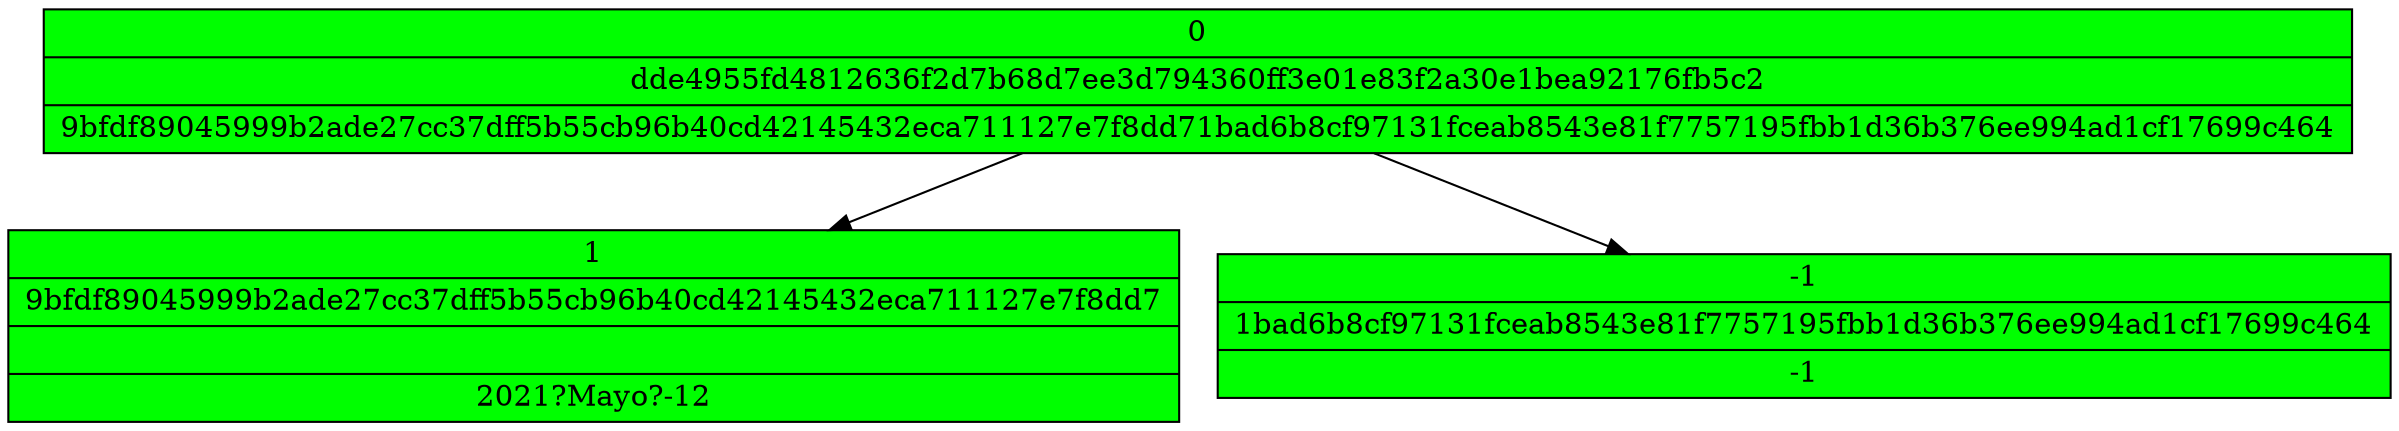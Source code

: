 digraph G{ 
node[shape="record"] 
node0xc0000e6608[style="filled"; fillcolor="green" color="black"; label="{0 | dde4955fd4812636f2d7b68d7ee3d794360ff3e01e83f2a30e1bea92176fb5c2 | 9bfdf89045999b2ade27cc37dff5b55cb96b40cd42145432eca711127e7f8dd71bad6b8cf97131fceab8543e81f7757195fbb1d36b376ee994ad1cf17699c464}"];
node0xc0000e6588[style="filled"; fillcolor="green" color="black"; label="{1 | 9bfdf89045999b2ade27cc37dff5b55cb96b40cd42145432eca711127e7f8dd7 | |2021?Mayo?-12}"];
node0xc0000e6608->node0xc0000e6588;
node0xc0000e65c8[style="filled"; fillcolor="green" color="black"; label="{-1 | 1bad6b8cf97131fceab8543e81f7757195fbb1d36b376ee994ad1cf17699c464 | -1}"];
node0xc0000e6608->node0xc0000e65c8;
}